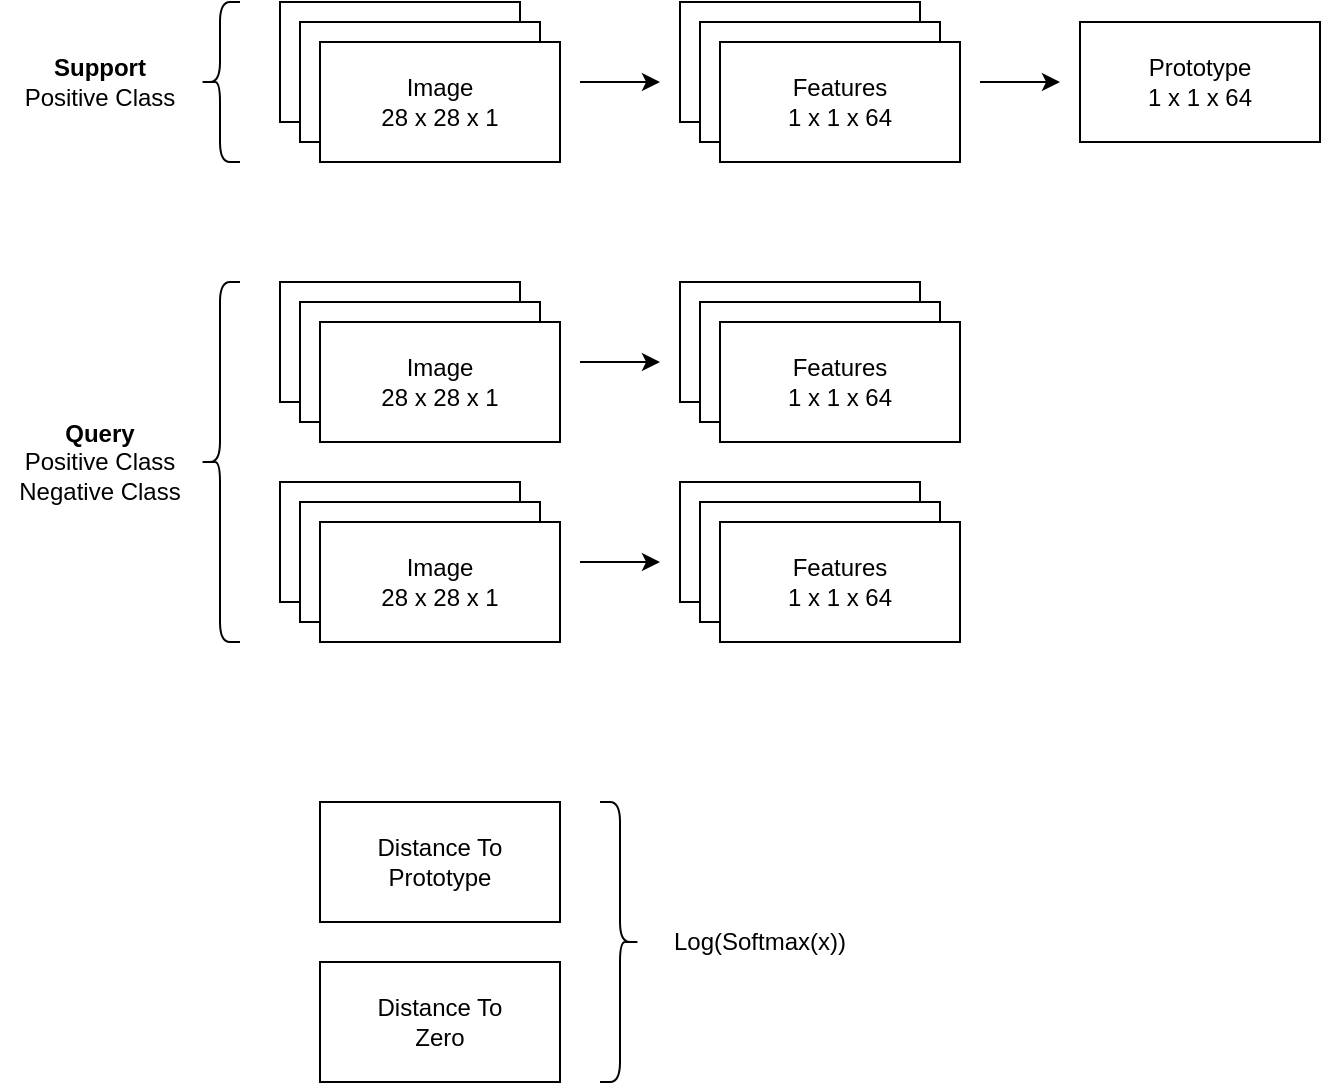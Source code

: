<mxfile version="16.0.3" type="github">
  <diagram id="kgpKYQtTHZ0yAKxKKP6v" name="Page-1">
    <mxGraphModel dx="946" dy="614" grid="1" gridSize="10" guides="1" tooltips="1" connect="1" arrows="1" fold="1" page="1" pageScale="1" pageWidth="850" pageHeight="1100" math="0" shadow="0">
      <root>
        <mxCell id="0" />
        <mxCell id="1" parent="0" />
        <mxCell id="NGsbrbn0UQEEl5Se_-rf-5" value="" style="rounded=0;whiteSpace=wrap;html=1;" vertex="1" parent="1">
          <mxGeometry x="180" y="40" width="120" height="60" as="geometry" />
        </mxCell>
        <mxCell id="NGsbrbn0UQEEl5Se_-rf-2" value="" style="shape=curlyBracket;whiteSpace=wrap;html=1;rounded=1;" vertex="1" parent="1">
          <mxGeometry x="140" y="40" width="20" height="80" as="geometry" />
        </mxCell>
        <mxCell id="NGsbrbn0UQEEl5Se_-rf-3" value="" style="rounded=0;whiteSpace=wrap;html=1;" vertex="1" parent="1">
          <mxGeometry x="190" y="50" width="120" height="60" as="geometry" />
        </mxCell>
        <mxCell id="NGsbrbn0UQEEl5Se_-rf-1" value="Image&lt;br&gt;28 x 28 x 1" style="rounded=0;whiteSpace=wrap;html=1;" vertex="1" parent="1">
          <mxGeometry x="200" y="60" width="120" height="60" as="geometry" />
        </mxCell>
        <mxCell id="NGsbrbn0UQEEl5Se_-rf-4" value="&lt;b&gt;Support&lt;/b&gt;&lt;br&gt;Positive Class" style="text;html=1;strokeColor=none;fillColor=none;align=center;verticalAlign=middle;whiteSpace=wrap;rounded=0;" vertex="1" parent="1">
          <mxGeometry x="40" y="65" width="100" height="30" as="geometry" />
        </mxCell>
        <mxCell id="NGsbrbn0UQEEl5Se_-rf-6" value="" style="endArrow=classic;html=1;rounded=0;" edge="1" parent="1">
          <mxGeometry width="50" height="50" relative="1" as="geometry">
            <mxPoint x="330" y="80" as="sourcePoint" />
            <mxPoint x="370" y="80" as="targetPoint" />
          </mxGeometry>
        </mxCell>
        <mxCell id="NGsbrbn0UQEEl5Se_-rf-8" value="" style="rounded=0;whiteSpace=wrap;html=1;" vertex="1" parent="1">
          <mxGeometry x="380" y="40" width="120" height="60" as="geometry" />
        </mxCell>
        <mxCell id="NGsbrbn0UQEEl5Se_-rf-9" value="" style="rounded=0;whiteSpace=wrap;html=1;" vertex="1" parent="1">
          <mxGeometry x="390" y="50" width="120" height="60" as="geometry" />
        </mxCell>
        <mxCell id="NGsbrbn0UQEEl5Se_-rf-7" value="Features&lt;br&gt;1 x 1 x 64" style="rounded=0;whiteSpace=wrap;html=1;" vertex="1" parent="1">
          <mxGeometry x="400" y="60" width="120" height="60" as="geometry" />
        </mxCell>
        <mxCell id="NGsbrbn0UQEEl5Se_-rf-12" value="Prototype&lt;br&gt;1 x 1 x 64" style="rounded=0;whiteSpace=wrap;html=1;" vertex="1" parent="1">
          <mxGeometry x="580" y="50" width="120" height="60" as="geometry" />
        </mxCell>
        <mxCell id="NGsbrbn0UQEEl5Se_-rf-13" value="" style="endArrow=classic;html=1;rounded=0;" edge="1" parent="1">
          <mxGeometry width="50" height="50" relative="1" as="geometry">
            <mxPoint x="530" y="80" as="sourcePoint" />
            <mxPoint x="570" y="80" as="targetPoint" />
          </mxGeometry>
        </mxCell>
        <mxCell id="NGsbrbn0UQEEl5Se_-rf-14" value="" style="rounded=0;whiteSpace=wrap;html=1;" vertex="1" parent="1">
          <mxGeometry x="180" y="180" width="120" height="60" as="geometry" />
        </mxCell>
        <mxCell id="NGsbrbn0UQEEl5Se_-rf-15" value="" style="shape=curlyBracket;whiteSpace=wrap;html=1;rounded=1;" vertex="1" parent="1">
          <mxGeometry x="140" y="180" width="20" height="180" as="geometry" />
        </mxCell>
        <mxCell id="NGsbrbn0UQEEl5Se_-rf-16" value="" style="rounded=0;whiteSpace=wrap;html=1;" vertex="1" parent="1">
          <mxGeometry x="190" y="190" width="120" height="60" as="geometry" />
        </mxCell>
        <mxCell id="NGsbrbn0UQEEl5Se_-rf-17" value="Image&lt;br&gt;28 x 28 x 1" style="rounded=0;whiteSpace=wrap;html=1;" vertex="1" parent="1">
          <mxGeometry x="200" y="200" width="120" height="60" as="geometry" />
        </mxCell>
        <mxCell id="NGsbrbn0UQEEl5Se_-rf-18" value="&lt;b&gt;Query&lt;/b&gt;&lt;br&gt;Positive Class&lt;br&gt;Negative Class" style="text;html=1;strokeColor=none;fillColor=none;align=center;verticalAlign=middle;whiteSpace=wrap;rounded=0;" vertex="1" parent="1">
          <mxGeometry x="40" y="240" width="100" height="60" as="geometry" />
        </mxCell>
        <mxCell id="NGsbrbn0UQEEl5Se_-rf-19" value="" style="endArrow=classic;html=1;rounded=0;" edge="1" parent="1">
          <mxGeometry width="50" height="50" relative="1" as="geometry">
            <mxPoint x="330" y="220" as="sourcePoint" />
            <mxPoint x="370" y="220" as="targetPoint" />
          </mxGeometry>
        </mxCell>
        <mxCell id="NGsbrbn0UQEEl5Se_-rf-20" value="" style="rounded=0;whiteSpace=wrap;html=1;" vertex="1" parent="1">
          <mxGeometry x="380" y="180" width="120" height="60" as="geometry" />
        </mxCell>
        <mxCell id="NGsbrbn0UQEEl5Se_-rf-21" value="" style="rounded=0;whiteSpace=wrap;html=1;" vertex="1" parent="1">
          <mxGeometry x="390" y="190" width="120" height="60" as="geometry" />
        </mxCell>
        <mxCell id="NGsbrbn0UQEEl5Se_-rf-22" value="Features&lt;br&gt;1 x 1 x 64" style="rounded=0;whiteSpace=wrap;html=1;" vertex="1" parent="1">
          <mxGeometry x="400" y="200" width="120" height="60" as="geometry" />
        </mxCell>
        <mxCell id="NGsbrbn0UQEEl5Se_-rf-25" value="" style="rounded=0;whiteSpace=wrap;html=1;" vertex="1" parent="1">
          <mxGeometry x="180" y="280" width="120" height="60" as="geometry" />
        </mxCell>
        <mxCell id="NGsbrbn0UQEEl5Se_-rf-26" value="" style="rounded=0;whiteSpace=wrap;html=1;" vertex="1" parent="1">
          <mxGeometry x="190" y="290" width="120" height="60" as="geometry" />
        </mxCell>
        <mxCell id="NGsbrbn0UQEEl5Se_-rf-27" value="Image&lt;br&gt;28 x 28 x 1" style="rounded=0;whiteSpace=wrap;html=1;" vertex="1" parent="1">
          <mxGeometry x="200" y="300" width="120" height="60" as="geometry" />
        </mxCell>
        <mxCell id="NGsbrbn0UQEEl5Se_-rf-28" value="" style="endArrow=classic;html=1;rounded=0;" edge="1" parent="1">
          <mxGeometry width="50" height="50" relative="1" as="geometry">
            <mxPoint x="330" y="320" as="sourcePoint" />
            <mxPoint x="370" y="320" as="targetPoint" />
          </mxGeometry>
        </mxCell>
        <mxCell id="NGsbrbn0UQEEl5Se_-rf-29" value="" style="rounded=0;whiteSpace=wrap;html=1;" vertex="1" parent="1">
          <mxGeometry x="380" y="280" width="120" height="60" as="geometry" />
        </mxCell>
        <mxCell id="NGsbrbn0UQEEl5Se_-rf-30" value="" style="rounded=0;whiteSpace=wrap;html=1;" vertex="1" parent="1">
          <mxGeometry x="390" y="290" width="120" height="60" as="geometry" />
        </mxCell>
        <mxCell id="NGsbrbn0UQEEl5Se_-rf-31" value="Features&lt;br&gt;1 x 1 x 64" style="rounded=0;whiteSpace=wrap;html=1;" vertex="1" parent="1">
          <mxGeometry x="400" y="300" width="120" height="60" as="geometry" />
        </mxCell>
        <mxCell id="NGsbrbn0UQEEl5Se_-rf-44" value="Distance To&lt;br&gt;Prototype" style="rounded=0;whiteSpace=wrap;html=1;" vertex="1" parent="1">
          <mxGeometry x="200" y="440" width="120" height="60" as="geometry" />
        </mxCell>
        <mxCell id="NGsbrbn0UQEEl5Se_-rf-45" value="Distance To&lt;br&gt;Zero" style="rounded=0;whiteSpace=wrap;html=1;" vertex="1" parent="1">
          <mxGeometry x="200" y="520" width="120" height="60" as="geometry" />
        </mxCell>
        <mxCell id="NGsbrbn0UQEEl5Se_-rf-46" value="" style="shape=curlyBracket;whiteSpace=wrap;html=1;rounded=1;flipH=1;" vertex="1" parent="1">
          <mxGeometry x="340" y="440" width="20" height="140" as="geometry" />
        </mxCell>
        <mxCell id="NGsbrbn0UQEEl5Se_-rf-47" value="Log(Softmax(x))" style="text;html=1;strokeColor=none;fillColor=none;align=center;verticalAlign=middle;whiteSpace=wrap;rounded=0;" vertex="1" parent="1">
          <mxGeometry x="360" y="495" width="120" height="30" as="geometry" />
        </mxCell>
      </root>
    </mxGraphModel>
  </diagram>
</mxfile>
